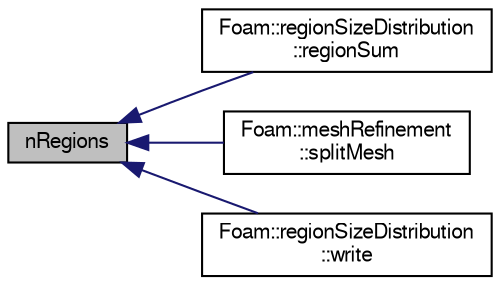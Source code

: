 digraph "nRegions"
{
  bgcolor="transparent";
  edge [fontname="FreeSans",fontsize="10",labelfontname="FreeSans",labelfontsize="10"];
  node [fontname="FreeSans",fontsize="10",shape=record];
  rankdir="LR";
  Node1 [label="nRegions",height=0.2,width=0.4,color="black", fillcolor="grey75", style="filled" fontcolor="black"];
  Node1 -> Node2 [dir="back",color="midnightblue",fontsize="10",style="solid",fontname="FreeSans"];
  Node2 [label="Foam::regionSizeDistribution\l::regionSum",height=0.2,width=0.4,color="black",URL="$a02080.html#ae22442476b6e83ed28293a05d0b13158"];
  Node1 -> Node3 [dir="back",color="midnightblue",fontsize="10",style="solid",fontname="FreeSans"];
  Node3 [label="Foam::meshRefinement\l::splitMesh",height=0.2,width=0.4,color="black",URL="$a01428.html#a08f4ea0b833b94c474aa41d492a55d31",tooltip="Split off (with optional buffer layers) unreachable areas. "];
  Node1 -> Node4 [dir="back",color="midnightblue",fontsize="10",style="solid",fontname="FreeSans"];
  Node4 [label="Foam::regionSizeDistribution\l::write",height=0.2,width=0.4,color="black",URL="$a02080.html#aac759501cf6c7895a70eecbef0226ae1",tooltip="Calculate the regionSizeDistribution and write. "];
}
